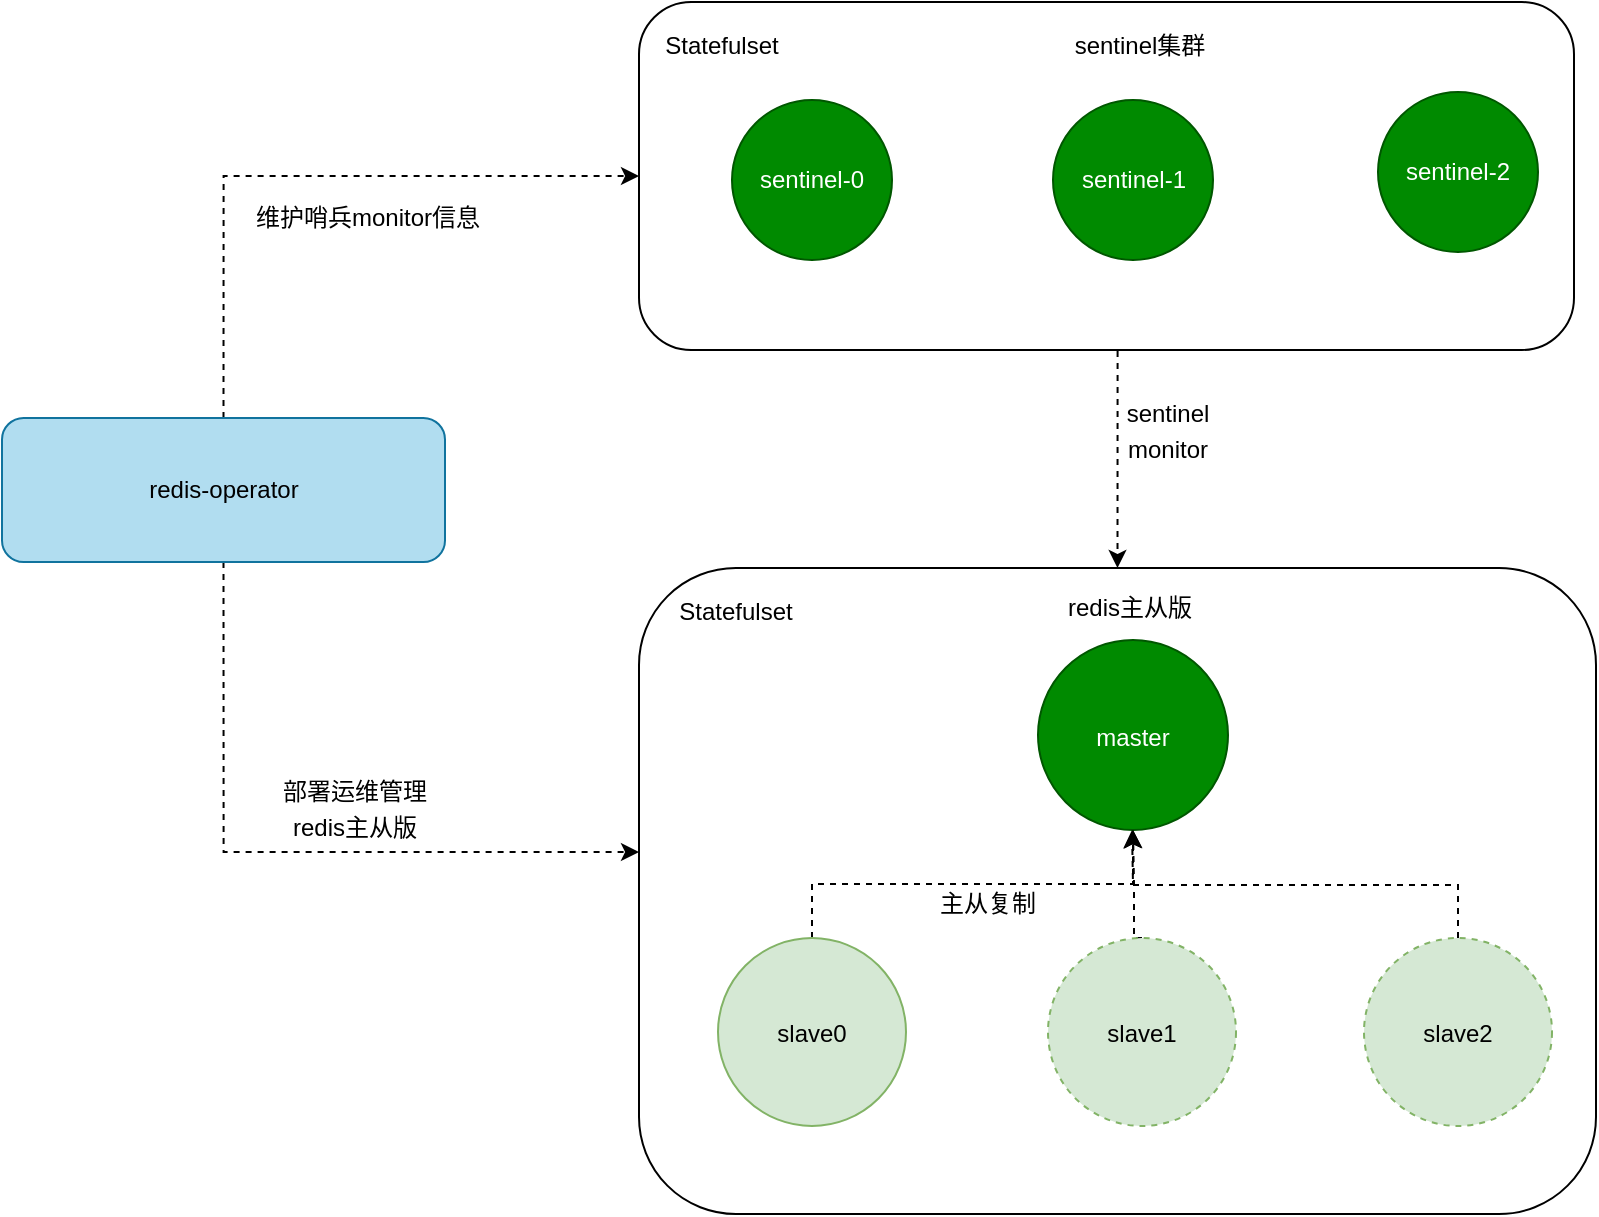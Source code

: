 <mxfile version="21.2.9" type="github">
  <diagram id="rYdwiMb5jvszhZctyrXV" name="第 1 页">
    <mxGraphModel dx="1068" dy="474" grid="0" gridSize="10" guides="1" tooltips="1" connect="1" arrows="1" fold="1" page="0" pageScale="1" pageWidth="1920" pageHeight="1200" math="0" shadow="0">
      <root>
        <mxCell id="0" />
        <mxCell id="1" parent="0" />
        <mxCell id="YQscOVflWYW1QB9K6YFz-36" value="" style="rounded=1;whiteSpace=wrap;html=1;" parent="1" vertex="1">
          <mxGeometry x="879.5" y="819" width="478.5" height="323" as="geometry" />
        </mxCell>
        <mxCell id="JCnKJu_SesA96RIREx59-6" style="edgeStyle=orthogonalEdgeStyle;rounded=0;orthogonalLoop=1;jettySize=auto;html=1;exitX=0.5;exitY=1;exitDx=0;exitDy=0;entryX=0.5;entryY=0;entryDx=0;entryDy=0;dashed=1;" parent="1" source="YQscOVflWYW1QB9K6YFz-4" target="YQscOVflWYW1QB9K6YFz-36" edge="1">
          <mxGeometry relative="1" as="geometry">
            <Array as="points">
              <mxPoint x="1119" y="710" />
            </Array>
          </mxGeometry>
        </mxCell>
        <mxCell id="YQscOVflWYW1QB9K6YFz-4" value="" style="rounded=1;whiteSpace=wrap;html=1;" parent="1" vertex="1">
          <mxGeometry x="879.5" y="536" width="467.5" height="174" as="geometry" />
        </mxCell>
        <mxCell id="YQscOVflWYW1QB9K6YFz-1" value="sentinel-0" style="ellipse;whiteSpace=wrap;html=1;aspect=fixed;fillColor=#008a00;fontColor=#ffffff;strokeColor=#005700;" parent="1" vertex="1">
          <mxGeometry x="926" y="585" width="80" height="80" as="geometry" />
        </mxCell>
        <mxCell id="YQscOVflWYW1QB9K6YFz-2" value="sentinel-2" style="ellipse;whiteSpace=wrap;html=1;aspect=fixed;fillColor=#008a00;fontColor=#ffffff;strokeColor=#005700;" parent="1" vertex="1">
          <mxGeometry x="1249" y="581" width="80" height="80" as="geometry" />
        </mxCell>
        <mxCell id="YQscOVflWYW1QB9K6YFz-3" value="sentinel-1" style="ellipse;whiteSpace=wrap;html=1;aspect=fixed;fillColor=#008a00;fontColor=#ffffff;strokeColor=#005700;" parent="1" vertex="1">
          <mxGeometry x="1086.5" y="585" width="80" height="80" as="geometry" />
        </mxCell>
        <mxCell id="YQscOVflWYW1QB9K6YFz-5" value="sentinel集群" style="text;html=1;strokeColor=none;fillColor=none;align=center;verticalAlign=middle;whiteSpace=wrap;rounded=0;" parent="1" vertex="1">
          <mxGeometry x="1093.5" y="543" width="72" height="30" as="geometry" />
        </mxCell>
        <mxCell id="YQscOVflWYW1QB9K6YFz-37" value="&lt;p style=&quot;line-height: 150%;&quot;&gt;master&lt;br&gt;&lt;/p&gt;" style="ellipse;whiteSpace=wrap;html=1;aspect=fixed;fillColor=#008a00;fontColor=#ffffff;strokeColor=#005700;" parent="1" vertex="1">
          <mxGeometry x="1079" y="855" width="95" height="95" as="geometry" />
        </mxCell>
        <mxCell id="gdGmkP0q-EB1DCXv0-2s-3" style="edgeStyle=orthogonalEdgeStyle;rounded=0;orthogonalLoop=1;jettySize=auto;html=1;exitX=0.5;exitY=0;exitDx=0;exitDy=0;entryX=0.5;entryY=1;entryDx=0;entryDy=0;dashed=1;" parent="1" source="YQscOVflWYW1QB9K6YFz-39" target="YQscOVflWYW1QB9K6YFz-37" edge="1">
          <mxGeometry relative="1" as="geometry" />
        </mxCell>
        <mxCell id="YQscOVflWYW1QB9K6YFz-39" value="&lt;p style=&quot;line-height: 150%;&quot;&gt;slave0&lt;br&gt;&lt;/p&gt;" style="ellipse;whiteSpace=wrap;html=1;aspect=fixed;fillColor=#d5e8d4;strokeColor=#82b366;" parent="1" vertex="1">
          <mxGeometry x="919" y="1004" width="94" height="94" as="geometry" />
        </mxCell>
        <mxCell id="B2N0Zq3Kd3Tc7z_olNVD-13" style="edgeStyle=orthogonalEdgeStyle;rounded=0;orthogonalLoop=1;jettySize=auto;html=1;exitX=0.5;exitY=1;exitDx=0;exitDy=0;dashed=1;" parent="1" source="YQscOVflWYW1QB9K6YFz-41" target="YQscOVflWYW1QB9K6YFz-36" edge="1">
          <mxGeometry relative="1" as="geometry">
            <mxPoint x="372.625" y="961.375" as="targetPoint" />
            <Array as="points">
              <mxPoint x="672" y="961" />
            </Array>
          </mxGeometry>
        </mxCell>
        <mxCell id="Uo1W_nmXf2cL3QHq6NlG-1" style="edgeStyle=orthogonalEdgeStyle;rounded=0;orthogonalLoop=1;jettySize=auto;html=1;exitX=0.5;exitY=0;exitDx=0;exitDy=0;entryX=0;entryY=0.5;entryDx=0;entryDy=0;dashed=1;" edge="1" parent="1" source="YQscOVflWYW1QB9K6YFz-41" target="YQscOVflWYW1QB9K6YFz-4">
          <mxGeometry relative="1" as="geometry" />
        </mxCell>
        <mxCell id="YQscOVflWYW1QB9K6YFz-41" value="redis-operator" style="rounded=1;whiteSpace=wrap;html=1;fillColor=#b1ddf0;strokeColor=#10739e;" parent="1" vertex="1">
          <mxGeometry x="561" y="744" width="221.5" height="72" as="geometry" />
        </mxCell>
        <mxCell id="B2N0Zq3Kd3Tc7z_olNVD-1" value="redis主从版" style="text;html=1;strokeColor=none;fillColor=none;align=center;verticalAlign=middle;whiteSpace=wrap;rounded=0;" parent="1" vertex="1">
          <mxGeometry x="1086.5" y="824" width="76" height="30" as="geometry" />
        </mxCell>
        <mxCell id="gdGmkP0q-EB1DCXv0-2s-6" value="主从复制" style="text;html=1;strokeColor=none;fillColor=none;align=center;verticalAlign=middle;whiteSpace=wrap;rounded=0;" parent="1" vertex="1">
          <mxGeometry x="1024" y="972" width="60" height="30" as="geometry" />
        </mxCell>
        <mxCell id="JCnKJu_SesA96RIREx59-3" style="edgeStyle=orthogonalEdgeStyle;rounded=0;orthogonalLoop=1;jettySize=auto;html=1;exitX=0.5;exitY=0;exitDx=0;exitDy=0;entryX=0.5;entryY=1;entryDx=0;entryDy=0;dashed=1;" parent="1" source="JCnKJu_SesA96RIREx59-1" target="YQscOVflWYW1QB9K6YFz-37" edge="1">
          <mxGeometry relative="1" as="geometry">
            <Array as="points">
              <mxPoint x="1127" y="1004" />
              <mxPoint x="1127" y="977" />
              <mxPoint x="1127" y="977" />
            </Array>
          </mxGeometry>
        </mxCell>
        <mxCell id="JCnKJu_SesA96RIREx59-1" value="&lt;p style=&quot;line-height: 150%;&quot;&gt;slave1&lt;br&gt;&lt;/p&gt;" style="ellipse;whiteSpace=wrap;html=1;aspect=fixed;fillColor=#d5e8d4;strokeColor=#82b366;dashed=1;" parent="1" vertex="1">
          <mxGeometry x="1084" y="1004" width="94" height="94" as="geometry" />
        </mxCell>
        <mxCell id="JCnKJu_SesA96RIREx59-4" style="edgeStyle=orthogonalEdgeStyle;rounded=0;orthogonalLoop=1;jettySize=auto;html=1;exitX=0.5;exitY=0;exitDx=0;exitDy=0;dashed=1;" parent="1" source="JCnKJu_SesA96RIREx59-2" edge="1">
          <mxGeometry relative="1" as="geometry">
            <mxPoint x="1126" y="950" as="targetPoint" />
          </mxGeometry>
        </mxCell>
        <mxCell id="JCnKJu_SesA96RIREx59-2" value="&lt;p style=&quot;line-height: 150%;&quot;&gt;slave2&lt;br&gt;&lt;/p&gt;" style="ellipse;whiteSpace=wrap;html=1;aspect=fixed;fillColor=#d5e8d4;strokeColor=#82b366;dashed=1;" parent="1" vertex="1">
          <mxGeometry x="1242" y="1004" width="94" height="94" as="geometry" />
        </mxCell>
        <mxCell id="JCnKJu_SesA96RIREx59-7" value="&lt;p style=&quot;line-height: 150%;&quot;&gt;sentinel monitor&lt;/p&gt;" style="text;html=1;strokeColor=none;fillColor=none;align=center;verticalAlign=middle;whiteSpace=wrap;rounded=0;" parent="1" vertex="1">
          <mxGeometry x="1114" y="735" width="60" height="30" as="geometry" />
        </mxCell>
        <mxCell id="JCnKJu_SesA96RIREx59-8" value="Statefulset" style="text;html=1;strokeColor=none;fillColor=none;align=center;verticalAlign=middle;whiteSpace=wrap;rounded=0;" parent="1" vertex="1">
          <mxGeometry x="898" y="826" width="60" height="30" as="geometry" />
        </mxCell>
        <mxCell id="JCnKJu_SesA96RIREx59-9" value="Statefulset" style="text;html=1;strokeColor=none;fillColor=none;align=center;verticalAlign=middle;whiteSpace=wrap;rounded=0;" parent="1" vertex="1">
          <mxGeometry x="891" y="543" width="60" height="30" as="geometry" />
        </mxCell>
        <mxCell id="Uo1W_nmXf2cL3QHq6NlG-2" value="&lt;p style=&quot;line-height: 150%;&quot;&gt;维护&lt;span style=&quot;background-color: initial;&quot;&gt;哨兵monitor信息&lt;/span&gt;&lt;/p&gt;" style="text;html=1;strokeColor=none;fillColor=none;align=center;verticalAlign=middle;whiteSpace=wrap;rounded=0;" vertex="1" parent="1">
          <mxGeometry x="686" y="628" width="116" height="30" as="geometry" />
        </mxCell>
        <mxCell id="Uo1W_nmXf2cL3QHq6NlG-4" value="&lt;p style=&quot;line-height: 150%;&quot;&gt;部署运维管理redis主从版&lt;/p&gt;" style="text;html=1;strokeColor=none;fillColor=none;align=center;verticalAlign=middle;whiteSpace=wrap;rounded=0;" vertex="1" parent="1">
          <mxGeometry x="698" y="924" width="79" height="30" as="geometry" />
        </mxCell>
      </root>
    </mxGraphModel>
  </diagram>
</mxfile>
